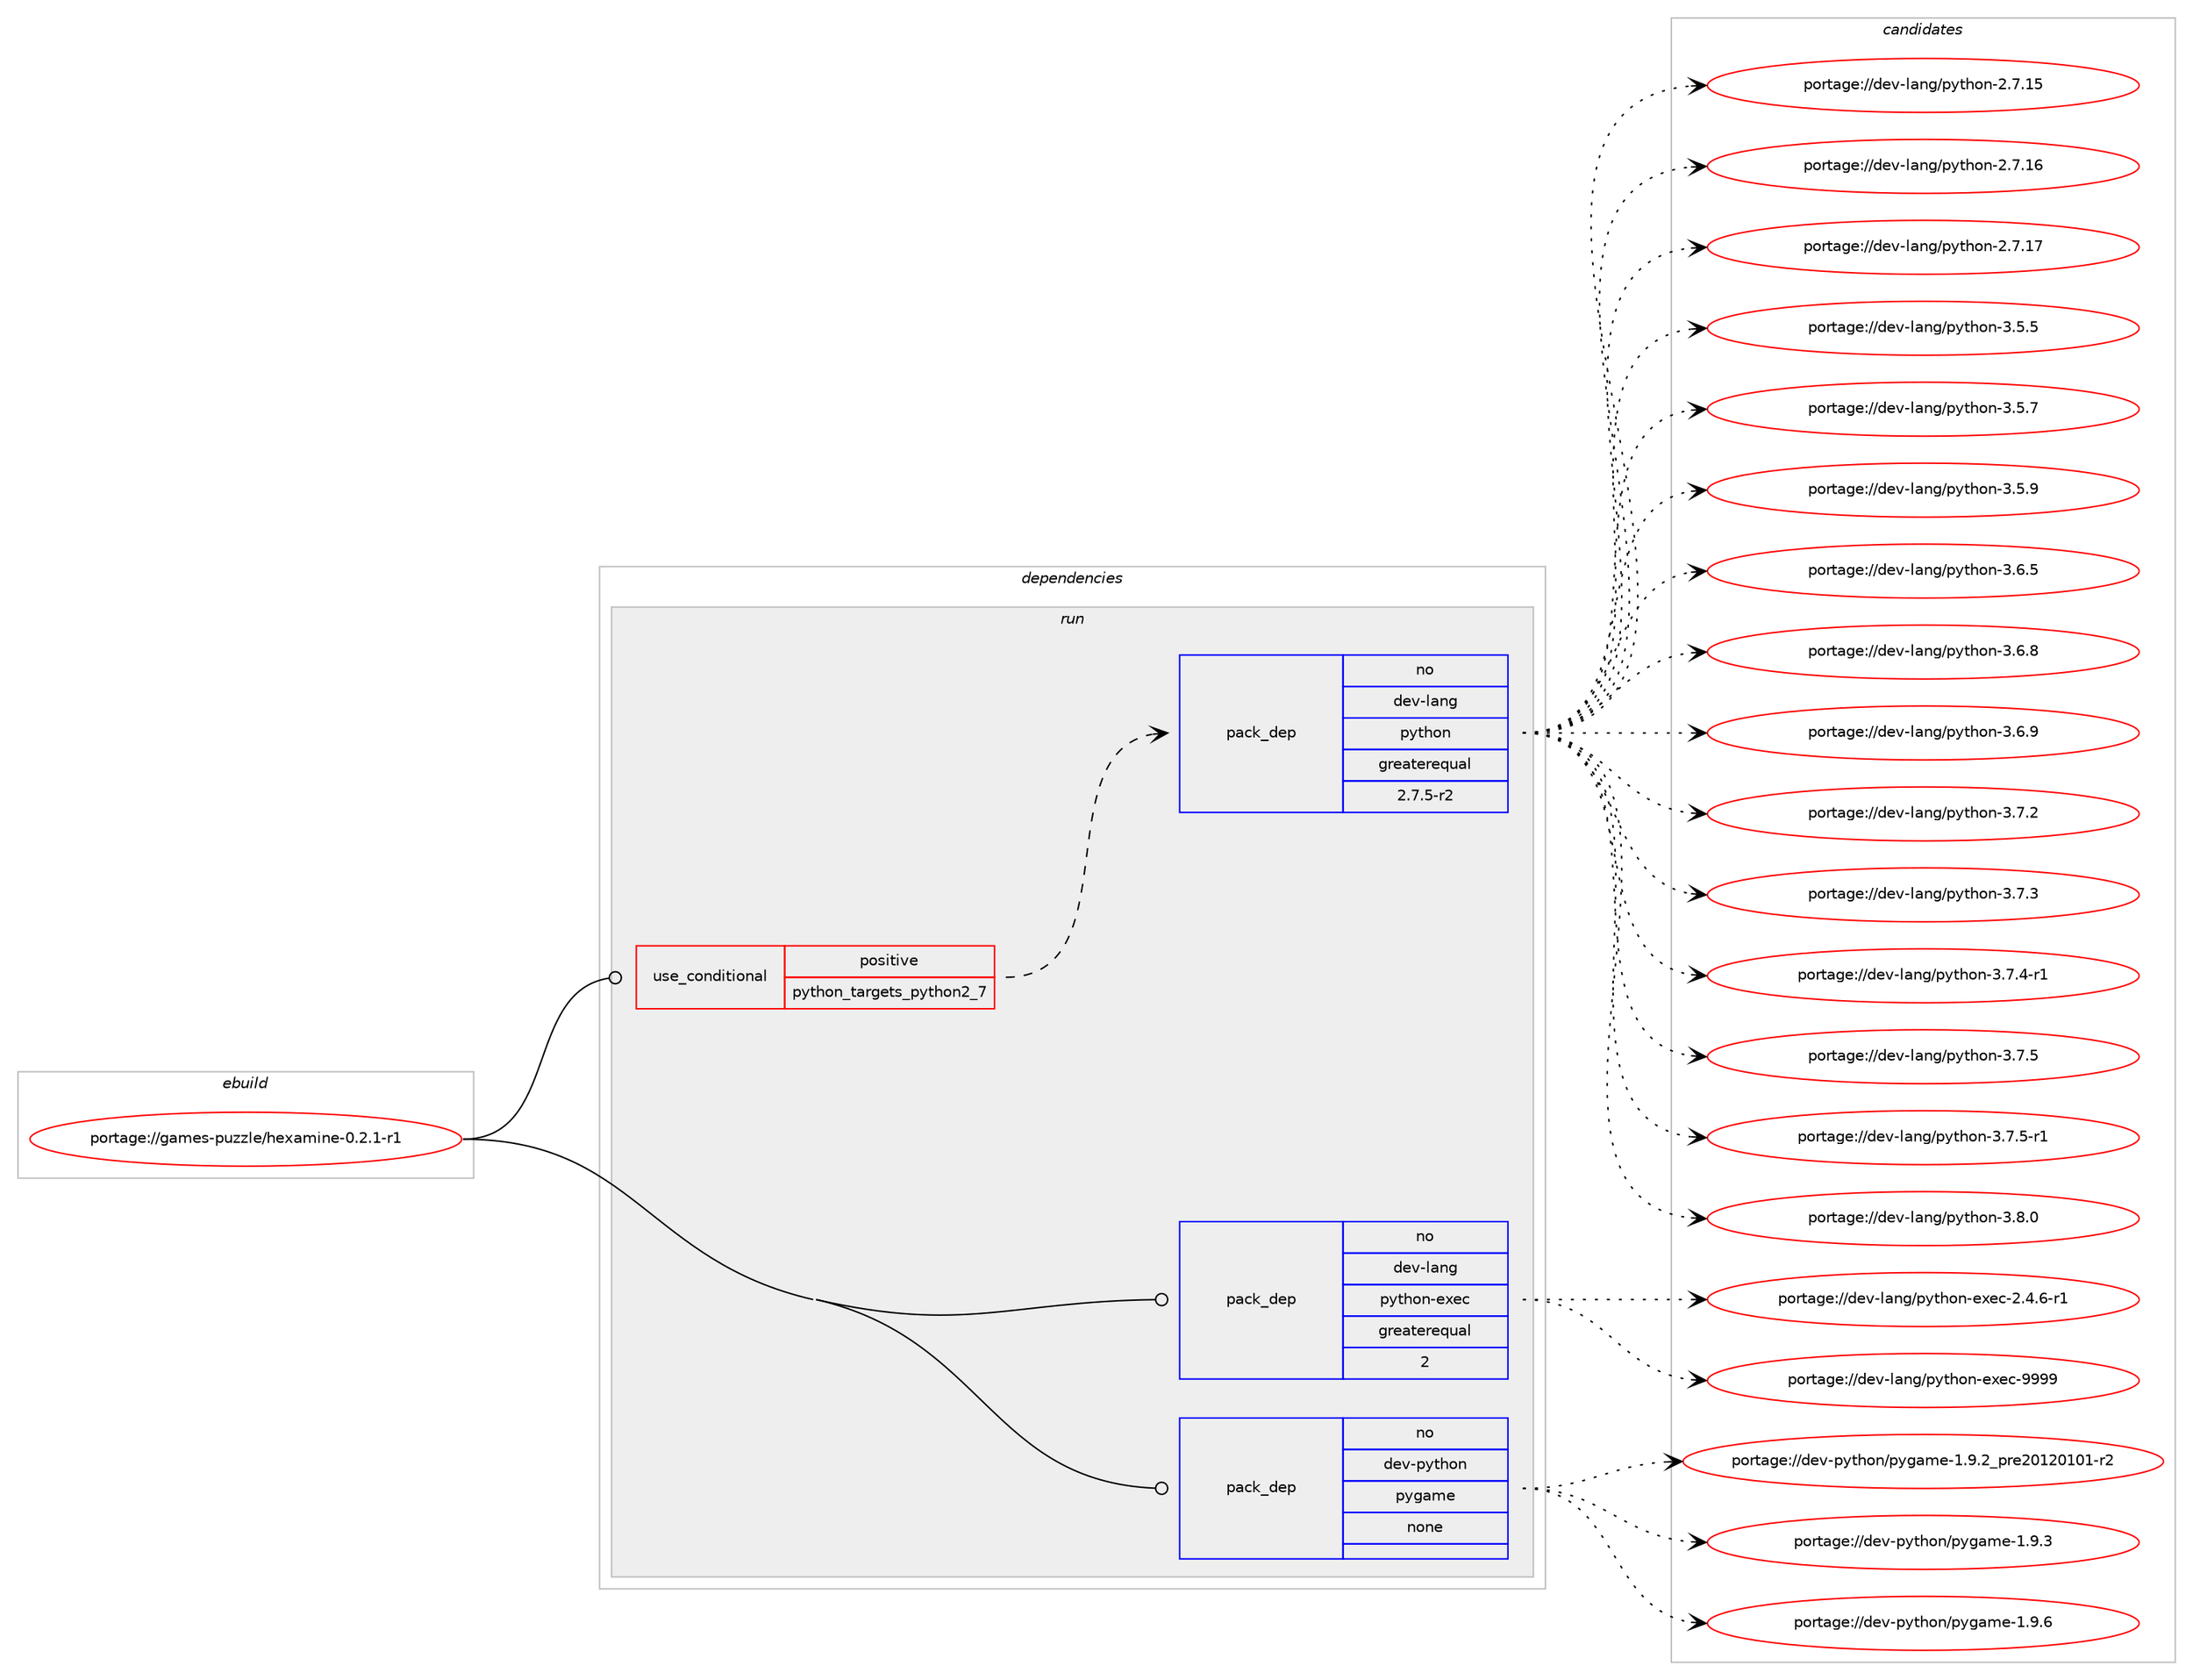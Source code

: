 digraph prolog {

# *************
# Graph options
# *************

newrank=true;
concentrate=true;
compound=true;
graph [rankdir=LR,fontname=Helvetica,fontsize=10,ranksep=1.5];#, ranksep=2.5, nodesep=0.2];
edge  [arrowhead=vee];
node  [fontname=Helvetica,fontsize=10];

# **********
# The ebuild
# **********

subgraph cluster_leftcol {
color=gray;
rank=same;
label=<<i>ebuild</i>>;
id [label="portage://games-puzzle/hexamine-0.2.1-r1", color=red, width=4, href="../games-puzzle/hexamine-0.2.1-r1.svg"];
}

# ****************
# The dependencies
# ****************

subgraph cluster_midcol {
color=gray;
label=<<i>dependencies</i>>;
subgraph cluster_compile {
fillcolor="#eeeeee";
style=filled;
label=<<i>compile</i>>;
}
subgraph cluster_compileandrun {
fillcolor="#eeeeee";
style=filled;
label=<<i>compile and run</i>>;
}
subgraph cluster_run {
fillcolor="#eeeeee";
style=filled;
label=<<i>run</i>>;
subgraph cond73497 {
dependency274671 [label=<<TABLE BORDER="0" CELLBORDER="1" CELLSPACING="0" CELLPADDING="4"><TR><TD ROWSPAN="3" CELLPADDING="10">use_conditional</TD></TR><TR><TD>positive</TD></TR><TR><TD>python_targets_python2_7</TD></TR></TABLE>>, shape=none, color=red];
subgraph pack197174 {
dependency274672 [label=<<TABLE BORDER="0" CELLBORDER="1" CELLSPACING="0" CELLPADDING="4" WIDTH="220"><TR><TD ROWSPAN="6" CELLPADDING="30">pack_dep</TD></TR><TR><TD WIDTH="110">no</TD></TR><TR><TD>dev-lang</TD></TR><TR><TD>python</TD></TR><TR><TD>greaterequal</TD></TR><TR><TD>2.7.5-r2</TD></TR></TABLE>>, shape=none, color=blue];
}
dependency274671:e -> dependency274672:w [weight=20,style="dashed",arrowhead="vee"];
}
id:e -> dependency274671:w [weight=20,style="solid",arrowhead="odot"];
subgraph pack197175 {
dependency274673 [label=<<TABLE BORDER="0" CELLBORDER="1" CELLSPACING="0" CELLPADDING="4" WIDTH="220"><TR><TD ROWSPAN="6" CELLPADDING="30">pack_dep</TD></TR><TR><TD WIDTH="110">no</TD></TR><TR><TD>dev-lang</TD></TR><TR><TD>python-exec</TD></TR><TR><TD>greaterequal</TD></TR><TR><TD>2</TD></TR></TABLE>>, shape=none, color=blue];
}
id:e -> dependency274673:w [weight=20,style="solid",arrowhead="odot"];
subgraph pack197176 {
dependency274674 [label=<<TABLE BORDER="0" CELLBORDER="1" CELLSPACING="0" CELLPADDING="4" WIDTH="220"><TR><TD ROWSPAN="6" CELLPADDING="30">pack_dep</TD></TR><TR><TD WIDTH="110">no</TD></TR><TR><TD>dev-python</TD></TR><TR><TD>pygame</TD></TR><TR><TD>none</TD></TR><TR><TD></TD></TR></TABLE>>, shape=none, color=blue];
}
id:e -> dependency274674:w [weight=20,style="solid",arrowhead="odot"];
}
}

# **************
# The candidates
# **************

subgraph cluster_choices {
rank=same;
color=gray;
label=<<i>candidates</i>>;

subgraph choice197174 {
color=black;
nodesep=1;
choiceportage10010111845108971101034711212111610411111045504655464953 [label="portage://dev-lang/python-2.7.15", color=red, width=4,href="../dev-lang/python-2.7.15.svg"];
choiceportage10010111845108971101034711212111610411111045504655464954 [label="portage://dev-lang/python-2.7.16", color=red, width=4,href="../dev-lang/python-2.7.16.svg"];
choiceportage10010111845108971101034711212111610411111045504655464955 [label="portage://dev-lang/python-2.7.17", color=red, width=4,href="../dev-lang/python-2.7.17.svg"];
choiceportage100101118451089711010347112121116104111110455146534653 [label="portage://dev-lang/python-3.5.5", color=red, width=4,href="../dev-lang/python-3.5.5.svg"];
choiceportage100101118451089711010347112121116104111110455146534655 [label="portage://dev-lang/python-3.5.7", color=red, width=4,href="../dev-lang/python-3.5.7.svg"];
choiceportage100101118451089711010347112121116104111110455146534657 [label="portage://dev-lang/python-3.5.9", color=red, width=4,href="../dev-lang/python-3.5.9.svg"];
choiceportage100101118451089711010347112121116104111110455146544653 [label="portage://dev-lang/python-3.6.5", color=red, width=4,href="../dev-lang/python-3.6.5.svg"];
choiceportage100101118451089711010347112121116104111110455146544656 [label="portage://dev-lang/python-3.6.8", color=red, width=4,href="../dev-lang/python-3.6.8.svg"];
choiceportage100101118451089711010347112121116104111110455146544657 [label="portage://dev-lang/python-3.6.9", color=red, width=4,href="../dev-lang/python-3.6.9.svg"];
choiceportage100101118451089711010347112121116104111110455146554650 [label="portage://dev-lang/python-3.7.2", color=red, width=4,href="../dev-lang/python-3.7.2.svg"];
choiceportage100101118451089711010347112121116104111110455146554651 [label="portage://dev-lang/python-3.7.3", color=red, width=4,href="../dev-lang/python-3.7.3.svg"];
choiceportage1001011184510897110103471121211161041111104551465546524511449 [label="portage://dev-lang/python-3.7.4-r1", color=red, width=4,href="../dev-lang/python-3.7.4-r1.svg"];
choiceportage100101118451089711010347112121116104111110455146554653 [label="portage://dev-lang/python-3.7.5", color=red, width=4,href="../dev-lang/python-3.7.5.svg"];
choiceportage1001011184510897110103471121211161041111104551465546534511449 [label="portage://dev-lang/python-3.7.5-r1", color=red, width=4,href="../dev-lang/python-3.7.5-r1.svg"];
choiceportage100101118451089711010347112121116104111110455146564648 [label="portage://dev-lang/python-3.8.0", color=red, width=4,href="../dev-lang/python-3.8.0.svg"];
dependency274672:e -> choiceportage10010111845108971101034711212111610411111045504655464953:w [style=dotted,weight="100"];
dependency274672:e -> choiceportage10010111845108971101034711212111610411111045504655464954:w [style=dotted,weight="100"];
dependency274672:e -> choiceportage10010111845108971101034711212111610411111045504655464955:w [style=dotted,weight="100"];
dependency274672:e -> choiceportage100101118451089711010347112121116104111110455146534653:w [style=dotted,weight="100"];
dependency274672:e -> choiceportage100101118451089711010347112121116104111110455146534655:w [style=dotted,weight="100"];
dependency274672:e -> choiceportage100101118451089711010347112121116104111110455146534657:w [style=dotted,weight="100"];
dependency274672:e -> choiceportage100101118451089711010347112121116104111110455146544653:w [style=dotted,weight="100"];
dependency274672:e -> choiceportage100101118451089711010347112121116104111110455146544656:w [style=dotted,weight="100"];
dependency274672:e -> choiceportage100101118451089711010347112121116104111110455146544657:w [style=dotted,weight="100"];
dependency274672:e -> choiceportage100101118451089711010347112121116104111110455146554650:w [style=dotted,weight="100"];
dependency274672:e -> choiceportage100101118451089711010347112121116104111110455146554651:w [style=dotted,weight="100"];
dependency274672:e -> choiceportage1001011184510897110103471121211161041111104551465546524511449:w [style=dotted,weight="100"];
dependency274672:e -> choiceportage100101118451089711010347112121116104111110455146554653:w [style=dotted,weight="100"];
dependency274672:e -> choiceportage1001011184510897110103471121211161041111104551465546534511449:w [style=dotted,weight="100"];
dependency274672:e -> choiceportage100101118451089711010347112121116104111110455146564648:w [style=dotted,weight="100"];
}
subgraph choice197175 {
color=black;
nodesep=1;
choiceportage10010111845108971101034711212111610411111045101120101994550465246544511449 [label="portage://dev-lang/python-exec-2.4.6-r1", color=red, width=4,href="../dev-lang/python-exec-2.4.6-r1.svg"];
choiceportage10010111845108971101034711212111610411111045101120101994557575757 [label="portage://dev-lang/python-exec-9999", color=red, width=4,href="../dev-lang/python-exec-9999.svg"];
dependency274673:e -> choiceportage10010111845108971101034711212111610411111045101120101994550465246544511449:w [style=dotted,weight="100"];
dependency274673:e -> choiceportage10010111845108971101034711212111610411111045101120101994557575757:w [style=dotted,weight="100"];
}
subgraph choice197176 {
color=black;
nodesep=1;
choiceportage1001011184511212111610411111047112121103971091014549465746509511211410150484950484948494511450 [label="portage://dev-python/pygame-1.9.2_pre20120101-r2", color=red, width=4,href="../dev-python/pygame-1.9.2_pre20120101-r2.svg"];
choiceportage100101118451121211161041111104711212110397109101454946574651 [label="portage://dev-python/pygame-1.9.3", color=red, width=4,href="../dev-python/pygame-1.9.3.svg"];
choiceportage100101118451121211161041111104711212110397109101454946574654 [label="portage://dev-python/pygame-1.9.6", color=red, width=4,href="../dev-python/pygame-1.9.6.svg"];
dependency274674:e -> choiceportage1001011184511212111610411111047112121103971091014549465746509511211410150484950484948494511450:w [style=dotted,weight="100"];
dependency274674:e -> choiceportage100101118451121211161041111104711212110397109101454946574651:w [style=dotted,weight="100"];
dependency274674:e -> choiceportage100101118451121211161041111104711212110397109101454946574654:w [style=dotted,weight="100"];
}
}

}
